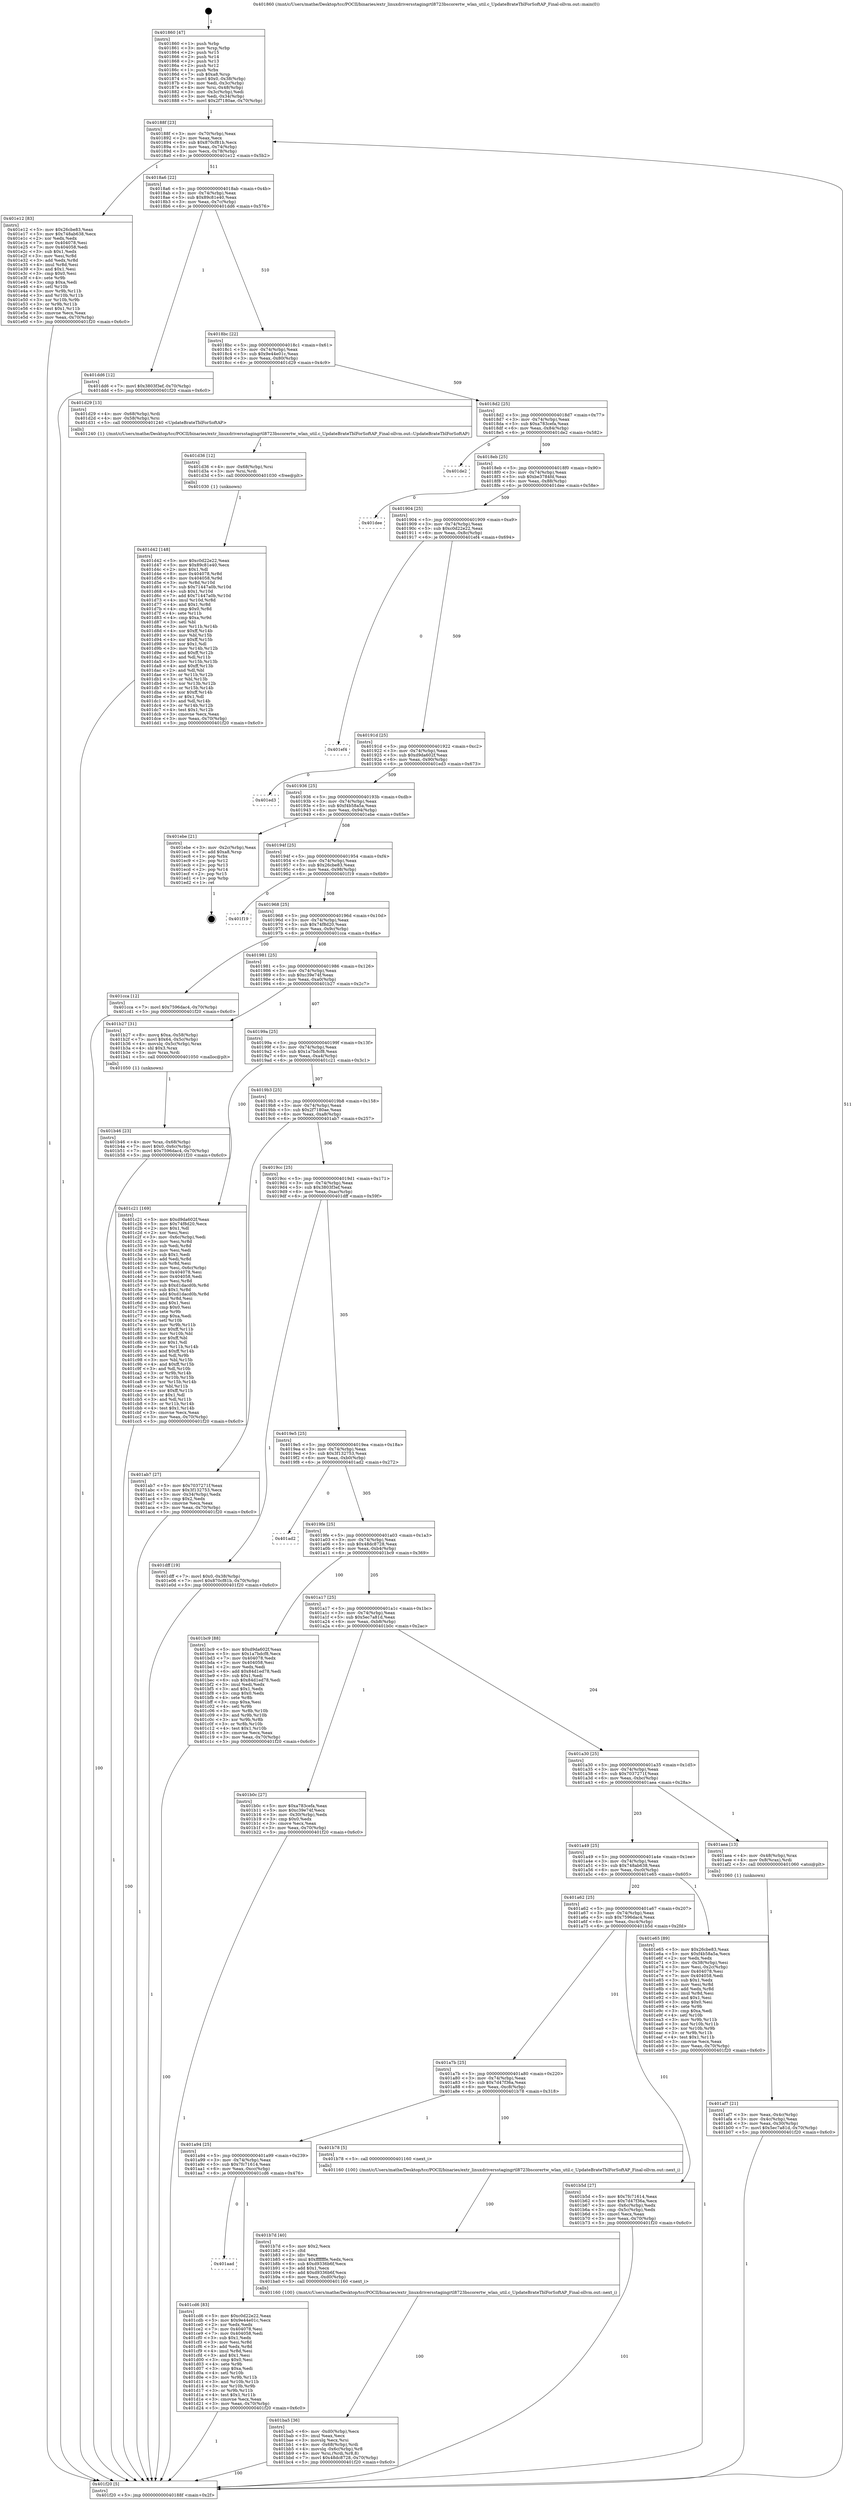 digraph "0x401860" {
  label = "0x401860 (/mnt/c/Users/mathe/Desktop/tcc/POCII/binaries/extr_linuxdriversstagingrtl8723bscorertw_wlan_util.c_UpdateBrateTblForSoftAP_Final-ollvm.out::main(0))"
  labelloc = "t"
  node[shape=record]

  Entry [label="",width=0.3,height=0.3,shape=circle,fillcolor=black,style=filled]
  "0x40188f" [label="{
     0x40188f [23]\l
     | [instrs]\l
     &nbsp;&nbsp;0x40188f \<+3\>: mov -0x70(%rbp),%eax\l
     &nbsp;&nbsp;0x401892 \<+2\>: mov %eax,%ecx\l
     &nbsp;&nbsp;0x401894 \<+6\>: sub $0x870cf81b,%ecx\l
     &nbsp;&nbsp;0x40189a \<+3\>: mov %eax,-0x74(%rbp)\l
     &nbsp;&nbsp;0x40189d \<+3\>: mov %ecx,-0x78(%rbp)\l
     &nbsp;&nbsp;0x4018a0 \<+6\>: je 0000000000401e12 \<main+0x5b2\>\l
  }"]
  "0x401e12" [label="{
     0x401e12 [83]\l
     | [instrs]\l
     &nbsp;&nbsp;0x401e12 \<+5\>: mov $0x26cbe83,%eax\l
     &nbsp;&nbsp;0x401e17 \<+5\>: mov $0x748ab638,%ecx\l
     &nbsp;&nbsp;0x401e1c \<+2\>: xor %edx,%edx\l
     &nbsp;&nbsp;0x401e1e \<+7\>: mov 0x404078,%esi\l
     &nbsp;&nbsp;0x401e25 \<+7\>: mov 0x404058,%edi\l
     &nbsp;&nbsp;0x401e2c \<+3\>: sub $0x1,%edx\l
     &nbsp;&nbsp;0x401e2f \<+3\>: mov %esi,%r8d\l
     &nbsp;&nbsp;0x401e32 \<+3\>: add %edx,%r8d\l
     &nbsp;&nbsp;0x401e35 \<+4\>: imul %r8d,%esi\l
     &nbsp;&nbsp;0x401e39 \<+3\>: and $0x1,%esi\l
     &nbsp;&nbsp;0x401e3c \<+3\>: cmp $0x0,%esi\l
     &nbsp;&nbsp;0x401e3f \<+4\>: sete %r9b\l
     &nbsp;&nbsp;0x401e43 \<+3\>: cmp $0xa,%edi\l
     &nbsp;&nbsp;0x401e46 \<+4\>: setl %r10b\l
     &nbsp;&nbsp;0x401e4a \<+3\>: mov %r9b,%r11b\l
     &nbsp;&nbsp;0x401e4d \<+3\>: and %r10b,%r11b\l
     &nbsp;&nbsp;0x401e50 \<+3\>: xor %r10b,%r9b\l
     &nbsp;&nbsp;0x401e53 \<+3\>: or %r9b,%r11b\l
     &nbsp;&nbsp;0x401e56 \<+4\>: test $0x1,%r11b\l
     &nbsp;&nbsp;0x401e5a \<+3\>: cmovne %ecx,%eax\l
     &nbsp;&nbsp;0x401e5d \<+3\>: mov %eax,-0x70(%rbp)\l
     &nbsp;&nbsp;0x401e60 \<+5\>: jmp 0000000000401f20 \<main+0x6c0\>\l
  }"]
  "0x4018a6" [label="{
     0x4018a6 [22]\l
     | [instrs]\l
     &nbsp;&nbsp;0x4018a6 \<+5\>: jmp 00000000004018ab \<main+0x4b\>\l
     &nbsp;&nbsp;0x4018ab \<+3\>: mov -0x74(%rbp),%eax\l
     &nbsp;&nbsp;0x4018ae \<+5\>: sub $0x89c81e40,%eax\l
     &nbsp;&nbsp;0x4018b3 \<+3\>: mov %eax,-0x7c(%rbp)\l
     &nbsp;&nbsp;0x4018b6 \<+6\>: je 0000000000401dd6 \<main+0x576\>\l
  }"]
  Exit [label="",width=0.3,height=0.3,shape=circle,fillcolor=black,style=filled,peripheries=2]
  "0x401dd6" [label="{
     0x401dd6 [12]\l
     | [instrs]\l
     &nbsp;&nbsp;0x401dd6 \<+7\>: movl $0x3803f3ef,-0x70(%rbp)\l
     &nbsp;&nbsp;0x401ddd \<+5\>: jmp 0000000000401f20 \<main+0x6c0\>\l
  }"]
  "0x4018bc" [label="{
     0x4018bc [22]\l
     | [instrs]\l
     &nbsp;&nbsp;0x4018bc \<+5\>: jmp 00000000004018c1 \<main+0x61\>\l
     &nbsp;&nbsp;0x4018c1 \<+3\>: mov -0x74(%rbp),%eax\l
     &nbsp;&nbsp;0x4018c4 \<+5\>: sub $0x9e44e01c,%eax\l
     &nbsp;&nbsp;0x4018c9 \<+3\>: mov %eax,-0x80(%rbp)\l
     &nbsp;&nbsp;0x4018cc \<+6\>: je 0000000000401d29 \<main+0x4c9\>\l
  }"]
  "0x401d42" [label="{
     0x401d42 [148]\l
     | [instrs]\l
     &nbsp;&nbsp;0x401d42 \<+5\>: mov $0xc0d22e22,%eax\l
     &nbsp;&nbsp;0x401d47 \<+5\>: mov $0x89c81e40,%ecx\l
     &nbsp;&nbsp;0x401d4c \<+2\>: mov $0x1,%dl\l
     &nbsp;&nbsp;0x401d4e \<+8\>: mov 0x404078,%r8d\l
     &nbsp;&nbsp;0x401d56 \<+8\>: mov 0x404058,%r9d\l
     &nbsp;&nbsp;0x401d5e \<+3\>: mov %r8d,%r10d\l
     &nbsp;&nbsp;0x401d61 \<+7\>: sub $0x71447a0b,%r10d\l
     &nbsp;&nbsp;0x401d68 \<+4\>: sub $0x1,%r10d\l
     &nbsp;&nbsp;0x401d6c \<+7\>: add $0x71447a0b,%r10d\l
     &nbsp;&nbsp;0x401d73 \<+4\>: imul %r10d,%r8d\l
     &nbsp;&nbsp;0x401d77 \<+4\>: and $0x1,%r8d\l
     &nbsp;&nbsp;0x401d7b \<+4\>: cmp $0x0,%r8d\l
     &nbsp;&nbsp;0x401d7f \<+4\>: sete %r11b\l
     &nbsp;&nbsp;0x401d83 \<+4\>: cmp $0xa,%r9d\l
     &nbsp;&nbsp;0x401d87 \<+3\>: setl %bl\l
     &nbsp;&nbsp;0x401d8a \<+3\>: mov %r11b,%r14b\l
     &nbsp;&nbsp;0x401d8d \<+4\>: xor $0xff,%r14b\l
     &nbsp;&nbsp;0x401d91 \<+3\>: mov %bl,%r15b\l
     &nbsp;&nbsp;0x401d94 \<+4\>: xor $0xff,%r15b\l
     &nbsp;&nbsp;0x401d98 \<+3\>: xor $0x1,%dl\l
     &nbsp;&nbsp;0x401d9b \<+3\>: mov %r14b,%r12b\l
     &nbsp;&nbsp;0x401d9e \<+4\>: and $0xff,%r12b\l
     &nbsp;&nbsp;0x401da2 \<+3\>: and %dl,%r11b\l
     &nbsp;&nbsp;0x401da5 \<+3\>: mov %r15b,%r13b\l
     &nbsp;&nbsp;0x401da8 \<+4\>: and $0xff,%r13b\l
     &nbsp;&nbsp;0x401dac \<+2\>: and %dl,%bl\l
     &nbsp;&nbsp;0x401dae \<+3\>: or %r11b,%r12b\l
     &nbsp;&nbsp;0x401db1 \<+3\>: or %bl,%r13b\l
     &nbsp;&nbsp;0x401db4 \<+3\>: xor %r13b,%r12b\l
     &nbsp;&nbsp;0x401db7 \<+3\>: or %r15b,%r14b\l
     &nbsp;&nbsp;0x401dba \<+4\>: xor $0xff,%r14b\l
     &nbsp;&nbsp;0x401dbe \<+3\>: or $0x1,%dl\l
     &nbsp;&nbsp;0x401dc1 \<+3\>: and %dl,%r14b\l
     &nbsp;&nbsp;0x401dc4 \<+3\>: or %r14b,%r12b\l
     &nbsp;&nbsp;0x401dc7 \<+4\>: test $0x1,%r12b\l
     &nbsp;&nbsp;0x401dcb \<+3\>: cmovne %ecx,%eax\l
     &nbsp;&nbsp;0x401dce \<+3\>: mov %eax,-0x70(%rbp)\l
     &nbsp;&nbsp;0x401dd1 \<+5\>: jmp 0000000000401f20 \<main+0x6c0\>\l
  }"]
  "0x401d29" [label="{
     0x401d29 [13]\l
     | [instrs]\l
     &nbsp;&nbsp;0x401d29 \<+4\>: mov -0x68(%rbp),%rdi\l
     &nbsp;&nbsp;0x401d2d \<+4\>: mov -0x58(%rbp),%rsi\l
     &nbsp;&nbsp;0x401d31 \<+5\>: call 0000000000401240 \<UpdateBrateTblForSoftAP\>\l
     | [calls]\l
     &nbsp;&nbsp;0x401240 \{1\} (/mnt/c/Users/mathe/Desktop/tcc/POCII/binaries/extr_linuxdriversstagingrtl8723bscorertw_wlan_util.c_UpdateBrateTblForSoftAP_Final-ollvm.out::UpdateBrateTblForSoftAP)\l
  }"]
  "0x4018d2" [label="{
     0x4018d2 [25]\l
     | [instrs]\l
     &nbsp;&nbsp;0x4018d2 \<+5\>: jmp 00000000004018d7 \<main+0x77\>\l
     &nbsp;&nbsp;0x4018d7 \<+3\>: mov -0x74(%rbp),%eax\l
     &nbsp;&nbsp;0x4018da \<+5\>: sub $0xa783cefa,%eax\l
     &nbsp;&nbsp;0x4018df \<+6\>: mov %eax,-0x84(%rbp)\l
     &nbsp;&nbsp;0x4018e5 \<+6\>: je 0000000000401de2 \<main+0x582\>\l
  }"]
  "0x401d36" [label="{
     0x401d36 [12]\l
     | [instrs]\l
     &nbsp;&nbsp;0x401d36 \<+4\>: mov -0x68(%rbp),%rsi\l
     &nbsp;&nbsp;0x401d3a \<+3\>: mov %rsi,%rdi\l
     &nbsp;&nbsp;0x401d3d \<+5\>: call 0000000000401030 \<free@plt\>\l
     | [calls]\l
     &nbsp;&nbsp;0x401030 \{1\} (unknown)\l
  }"]
  "0x401de2" [label="{
     0x401de2\l
  }", style=dashed]
  "0x4018eb" [label="{
     0x4018eb [25]\l
     | [instrs]\l
     &nbsp;&nbsp;0x4018eb \<+5\>: jmp 00000000004018f0 \<main+0x90\>\l
     &nbsp;&nbsp;0x4018f0 \<+3\>: mov -0x74(%rbp),%eax\l
     &nbsp;&nbsp;0x4018f3 \<+5\>: sub $0xbe3784fd,%eax\l
     &nbsp;&nbsp;0x4018f8 \<+6\>: mov %eax,-0x88(%rbp)\l
     &nbsp;&nbsp;0x4018fe \<+6\>: je 0000000000401dee \<main+0x58e\>\l
  }"]
  "0x401aad" [label="{
     0x401aad\l
  }", style=dashed]
  "0x401dee" [label="{
     0x401dee\l
  }", style=dashed]
  "0x401904" [label="{
     0x401904 [25]\l
     | [instrs]\l
     &nbsp;&nbsp;0x401904 \<+5\>: jmp 0000000000401909 \<main+0xa9\>\l
     &nbsp;&nbsp;0x401909 \<+3\>: mov -0x74(%rbp),%eax\l
     &nbsp;&nbsp;0x40190c \<+5\>: sub $0xc0d22e22,%eax\l
     &nbsp;&nbsp;0x401911 \<+6\>: mov %eax,-0x8c(%rbp)\l
     &nbsp;&nbsp;0x401917 \<+6\>: je 0000000000401ef4 \<main+0x694\>\l
  }"]
  "0x401cd6" [label="{
     0x401cd6 [83]\l
     | [instrs]\l
     &nbsp;&nbsp;0x401cd6 \<+5\>: mov $0xc0d22e22,%eax\l
     &nbsp;&nbsp;0x401cdb \<+5\>: mov $0x9e44e01c,%ecx\l
     &nbsp;&nbsp;0x401ce0 \<+2\>: xor %edx,%edx\l
     &nbsp;&nbsp;0x401ce2 \<+7\>: mov 0x404078,%esi\l
     &nbsp;&nbsp;0x401ce9 \<+7\>: mov 0x404058,%edi\l
     &nbsp;&nbsp;0x401cf0 \<+3\>: sub $0x1,%edx\l
     &nbsp;&nbsp;0x401cf3 \<+3\>: mov %esi,%r8d\l
     &nbsp;&nbsp;0x401cf6 \<+3\>: add %edx,%r8d\l
     &nbsp;&nbsp;0x401cf9 \<+4\>: imul %r8d,%esi\l
     &nbsp;&nbsp;0x401cfd \<+3\>: and $0x1,%esi\l
     &nbsp;&nbsp;0x401d00 \<+3\>: cmp $0x0,%esi\l
     &nbsp;&nbsp;0x401d03 \<+4\>: sete %r9b\l
     &nbsp;&nbsp;0x401d07 \<+3\>: cmp $0xa,%edi\l
     &nbsp;&nbsp;0x401d0a \<+4\>: setl %r10b\l
     &nbsp;&nbsp;0x401d0e \<+3\>: mov %r9b,%r11b\l
     &nbsp;&nbsp;0x401d11 \<+3\>: and %r10b,%r11b\l
     &nbsp;&nbsp;0x401d14 \<+3\>: xor %r10b,%r9b\l
     &nbsp;&nbsp;0x401d17 \<+3\>: or %r9b,%r11b\l
     &nbsp;&nbsp;0x401d1a \<+4\>: test $0x1,%r11b\l
     &nbsp;&nbsp;0x401d1e \<+3\>: cmovne %ecx,%eax\l
     &nbsp;&nbsp;0x401d21 \<+3\>: mov %eax,-0x70(%rbp)\l
     &nbsp;&nbsp;0x401d24 \<+5\>: jmp 0000000000401f20 \<main+0x6c0\>\l
  }"]
  "0x401ef4" [label="{
     0x401ef4\l
  }", style=dashed]
  "0x40191d" [label="{
     0x40191d [25]\l
     | [instrs]\l
     &nbsp;&nbsp;0x40191d \<+5\>: jmp 0000000000401922 \<main+0xc2\>\l
     &nbsp;&nbsp;0x401922 \<+3\>: mov -0x74(%rbp),%eax\l
     &nbsp;&nbsp;0x401925 \<+5\>: sub $0xd9da602f,%eax\l
     &nbsp;&nbsp;0x40192a \<+6\>: mov %eax,-0x90(%rbp)\l
     &nbsp;&nbsp;0x401930 \<+6\>: je 0000000000401ed3 \<main+0x673\>\l
  }"]
  "0x401ba5" [label="{
     0x401ba5 [36]\l
     | [instrs]\l
     &nbsp;&nbsp;0x401ba5 \<+6\>: mov -0xd0(%rbp),%ecx\l
     &nbsp;&nbsp;0x401bab \<+3\>: imul %eax,%ecx\l
     &nbsp;&nbsp;0x401bae \<+3\>: movslq %ecx,%rsi\l
     &nbsp;&nbsp;0x401bb1 \<+4\>: mov -0x68(%rbp),%rdi\l
     &nbsp;&nbsp;0x401bb5 \<+4\>: movslq -0x6c(%rbp),%r8\l
     &nbsp;&nbsp;0x401bb9 \<+4\>: mov %rsi,(%rdi,%r8,8)\l
     &nbsp;&nbsp;0x401bbd \<+7\>: movl $0x48dc8728,-0x70(%rbp)\l
     &nbsp;&nbsp;0x401bc4 \<+5\>: jmp 0000000000401f20 \<main+0x6c0\>\l
  }"]
  "0x401ed3" [label="{
     0x401ed3\l
  }", style=dashed]
  "0x401936" [label="{
     0x401936 [25]\l
     | [instrs]\l
     &nbsp;&nbsp;0x401936 \<+5\>: jmp 000000000040193b \<main+0xdb\>\l
     &nbsp;&nbsp;0x40193b \<+3\>: mov -0x74(%rbp),%eax\l
     &nbsp;&nbsp;0x40193e \<+5\>: sub $0xf4b58a5a,%eax\l
     &nbsp;&nbsp;0x401943 \<+6\>: mov %eax,-0x94(%rbp)\l
     &nbsp;&nbsp;0x401949 \<+6\>: je 0000000000401ebe \<main+0x65e\>\l
  }"]
  "0x401b7d" [label="{
     0x401b7d [40]\l
     | [instrs]\l
     &nbsp;&nbsp;0x401b7d \<+5\>: mov $0x2,%ecx\l
     &nbsp;&nbsp;0x401b82 \<+1\>: cltd\l
     &nbsp;&nbsp;0x401b83 \<+2\>: idiv %ecx\l
     &nbsp;&nbsp;0x401b85 \<+6\>: imul $0xfffffffe,%edx,%ecx\l
     &nbsp;&nbsp;0x401b8b \<+6\>: sub $0xd9336b6f,%ecx\l
     &nbsp;&nbsp;0x401b91 \<+3\>: add $0x1,%ecx\l
     &nbsp;&nbsp;0x401b94 \<+6\>: add $0xd9336b6f,%ecx\l
     &nbsp;&nbsp;0x401b9a \<+6\>: mov %ecx,-0xd0(%rbp)\l
     &nbsp;&nbsp;0x401ba0 \<+5\>: call 0000000000401160 \<next_i\>\l
     | [calls]\l
     &nbsp;&nbsp;0x401160 \{100\} (/mnt/c/Users/mathe/Desktop/tcc/POCII/binaries/extr_linuxdriversstagingrtl8723bscorertw_wlan_util.c_UpdateBrateTblForSoftAP_Final-ollvm.out::next_i)\l
  }"]
  "0x401ebe" [label="{
     0x401ebe [21]\l
     | [instrs]\l
     &nbsp;&nbsp;0x401ebe \<+3\>: mov -0x2c(%rbp),%eax\l
     &nbsp;&nbsp;0x401ec1 \<+7\>: add $0xa8,%rsp\l
     &nbsp;&nbsp;0x401ec8 \<+1\>: pop %rbx\l
     &nbsp;&nbsp;0x401ec9 \<+2\>: pop %r12\l
     &nbsp;&nbsp;0x401ecb \<+2\>: pop %r13\l
     &nbsp;&nbsp;0x401ecd \<+2\>: pop %r14\l
     &nbsp;&nbsp;0x401ecf \<+2\>: pop %r15\l
     &nbsp;&nbsp;0x401ed1 \<+1\>: pop %rbp\l
     &nbsp;&nbsp;0x401ed2 \<+1\>: ret\l
  }"]
  "0x40194f" [label="{
     0x40194f [25]\l
     | [instrs]\l
     &nbsp;&nbsp;0x40194f \<+5\>: jmp 0000000000401954 \<main+0xf4\>\l
     &nbsp;&nbsp;0x401954 \<+3\>: mov -0x74(%rbp),%eax\l
     &nbsp;&nbsp;0x401957 \<+5\>: sub $0x26cbe83,%eax\l
     &nbsp;&nbsp;0x40195c \<+6\>: mov %eax,-0x98(%rbp)\l
     &nbsp;&nbsp;0x401962 \<+6\>: je 0000000000401f19 \<main+0x6b9\>\l
  }"]
  "0x401a94" [label="{
     0x401a94 [25]\l
     | [instrs]\l
     &nbsp;&nbsp;0x401a94 \<+5\>: jmp 0000000000401a99 \<main+0x239\>\l
     &nbsp;&nbsp;0x401a99 \<+3\>: mov -0x74(%rbp),%eax\l
     &nbsp;&nbsp;0x401a9c \<+5\>: sub $0x7fc71614,%eax\l
     &nbsp;&nbsp;0x401aa1 \<+6\>: mov %eax,-0xcc(%rbp)\l
     &nbsp;&nbsp;0x401aa7 \<+6\>: je 0000000000401cd6 \<main+0x476\>\l
  }"]
  "0x401f19" [label="{
     0x401f19\l
  }", style=dashed]
  "0x401968" [label="{
     0x401968 [25]\l
     | [instrs]\l
     &nbsp;&nbsp;0x401968 \<+5\>: jmp 000000000040196d \<main+0x10d\>\l
     &nbsp;&nbsp;0x40196d \<+3\>: mov -0x74(%rbp),%eax\l
     &nbsp;&nbsp;0x401970 \<+5\>: sub $0x74f8d20,%eax\l
     &nbsp;&nbsp;0x401975 \<+6\>: mov %eax,-0x9c(%rbp)\l
     &nbsp;&nbsp;0x40197b \<+6\>: je 0000000000401cca \<main+0x46a\>\l
  }"]
  "0x401b78" [label="{
     0x401b78 [5]\l
     | [instrs]\l
     &nbsp;&nbsp;0x401b78 \<+5\>: call 0000000000401160 \<next_i\>\l
     | [calls]\l
     &nbsp;&nbsp;0x401160 \{100\} (/mnt/c/Users/mathe/Desktop/tcc/POCII/binaries/extr_linuxdriversstagingrtl8723bscorertw_wlan_util.c_UpdateBrateTblForSoftAP_Final-ollvm.out::next_i)\l
  }"]
  "0x401cca" [label="{
     0x401cca [12]\l
     | [instrs]\l
     &nbsp;&nbsp;0x401cca \<+7\>: movl $0x7596dac4,-0x70(%rbp)\l
     &nbsp;&nbsp;0x401cd1 \<+5\>: jmp 0000000000401f20 \<main+0x6c0\>\l
  }"]
  "0x401981" [label="{
     0x401981 [25]\l
     | [instrs]\l
     &nbsp;&nbsp;0x401981 \<+5\>: jmp 0000000000401986 \<main+0x126\>\l
     &nbsp;&nbsp;0x401986 \<+3\>: mov -0x74(%rbp),%eax\l
     &nbsp;&nbsp;0x401989 \<+5\>: sub $0xc39e74f,%eax\l
     &nbsp;&nbsp;0x40198e \<+6\>: mov %eax,-0xa0(%rbp)\l
     &nbsp;&nbsp;0x401994 \<+6\>: je 0000000000401b27 \<main+0x2c7\>\l
  }"]
  "0x401a7b" [label="{
     0x401a7b [25]\l
     | [instrs]\l
     &nbsp;&nbsp;0x401a7b \<+5\>: jmp 0000000000401a80 \<main+0x220\>\l
     &nbsp;&nbsp;0x401a80 \<+3\>: mov -0x74(%rbp),%eax\l
     &nbsp;&nbsp;0x401a83 \<+5\>: sub $0x7d47f36a,%eax\l
     &nbsp;&nbsp;0x401a88 \<+6\>: mov %eax,-0xc8(%rbp)\l
     &nbsp;&nbsp;0x401a8e \<+6\>: je 0000000000401b78 \<main+0x318\>\l
  }"]
  "0x401b27" [label="{
     0x401b27 [31]\l
     | [instrs]\l
     &nbsp;&nbsp;0x401b27 \<+8\>: movq $0xa,-0x58(%rbp)\l
     &nbsp;&nbsp;0x401b2f \<+7\>: movl $0x64,-0x5c(%rbp)\l
     &nbsp;&nbsp;0x401b36 \<+4\>: movslq -0x5c(%rbp),%rax\l
     &nbsp;&nbsp;0x401b3a \<+4\>: shl $0x3,%rax\l
     &nbsp;&nbsp;0x401b3e \<+3\>: mov %rax,%rdi\l
     &nbsp;&nbsp;0x401b41 \<+5\>: call 0000000000401050 \<malloc@plt\>\l
     | [calls]\l
     &nbsp;&nbsp;0x401050 \{1\} (unknown)\l
  }"]
  "0x40199a" [label="{
     0x40199a [25]\l
     | [instrs]\l
     &nbsp;&nbsp;0x40199a \<+5\>: jmp 000000000040199f \<main+0x13f\>\l
     &nbsp;&nbsp;0x40199f \<+3\>: mov -0x74(%rbp),%eax\l
     &nbsp;&nbsp;0x4019a2 \<+5\>: sub $0x1a7bdcf8,%eax\l
     &nbsp;&nbsp;0x4019a7 \<+6\>: mov %eax,-0xa4(%rbp)\l
     &nbsp;&nbsp;0x4019ad \<+6\>: je 0000000000401c21 \<main+0x3c1\>\l
  }"]
  "0x401b5d" [label="{
     0x401b5d [27]\l
     | [instrs]\l
     &nbsp;&nbsp;0x401b5d \<+5\>: mov $0x7fc71614,%eax\l
     &nbsp;&nbsp;0x401b62 \<+5\>: mov $0x7d47f36a,%ecx\l
     &nbsp;&nbsp;0x401b67 \<+3\>: mov -0x6c(%rbp),%edx\l
     &nbsp;&nbsp;0x401b6a \<+3\>: cmp -0x5c(%rbp),%edx\l
     &nbsp;&nbsp;0x401b6d \<+3\>: cmovl %ecx,%eax\l
     &nbsp;&nbsp;0x401b70 \<+3\>: mov %eax,-0x70(%rbp)\l
     &nbsp;&nbsp;0x401b73 \<+5\>: jmp 0000000000401f20 \<main+0x6c0\>\l
  }"]
  "0x401c21" [label="{
     0x401c21 [169]\l
     | [instrs]\l
     &nbsp;&nbsp;0x401c21 \<+5\>: mov $0xd9da602f,%eax\l
     &nbsp;&nbsp;0x401c26 \<+5\>: mov $0x74f8d20,%ecx\l
     &nbsp;&nbsp;0x401c2b \<+2\>: mov $0x1,%dl\l
     &nbsp;&nbsp;0x401c2d \<+2\>: xor %esi,%esi\l
     &nbsp;&nbsp;0x401c2f \<+3\>: mov -0x6c(%rbp),%edi\l
     &nbsp;&nbsp;0x401c32 \<+3\>: mov %esi,%r8d\l
     &nbsp;&nbsp;0x401c35 \<+3\>: sub %edi,%r8d\l
     &nbsp;&nbsp;0x401c38 \<+2\>: mov %esi,%edi\l
     &nbsp;&nbsp;0x401c3a \<+3\>: sub $0x1,%edi\l
     &nbsp;&nbsp;0x401c3d \<+3\>: add %edi,%r8d\l
     &nbsp;&nbsp;0x401c40 \<+3\>: sub %r8d,%esi\l
     &nbsp;&nbsp;0x401c43 \<+3\>: mov %esi,-0x6c(%rbp)\l
     &nbsp;&nbsp;0x401c46 \<+7\>: mov 0x404078,%esi\l
     &nbsp;&nbsp;0x401c4d \<+7\>: mov 0x404058,%edi\l
     &nbsp;&nbsp;0x401c54 \<+3\>: mov %esi,%r8d\l
     &nbsp;&nbsp;0x401c57 \<+7\>: sub $0xd1dacd0b,%r8d\l
     &nbsp;&nbsp;0x401c5e \<+4\>: sub $0x1,%r8d\l
     &nbsp;&nbsp;0x401c62 \<+7\>: add $0xd1dacd0b,%r8d\l
     &nbsp;&nbsp;0x401c69 \<+4\>: imul %r8d,%esi\l
     &nbsp;&nbsp;0x401c6d \<+3\>: and $0x1,%esi\l
     &nbsp;&nbsp;0x401c70 \<+3\>: cmp $0x0,%esi\l
     &nbsp;&nbsp;0x401c73 \<+4\>: sete %r9b\l
     &nbsp;&nbsp;0x401c77 \<+3\>: cmp $0xa,%edi\l
     &nbsp;&nbsp;0x401c7a \<+4\>: setl %r10b\l
     &nbsp;&nbsp;0x401c7e \<+3\>: mov %r9b,%r11b\l
     &nbsp;&nbsp;0x401c81 \<+4\>: xor $0xff,%r11b\l
     &nbsp;&nbsp;0x401c85 \<+3\>: mov %r10b,%bl\l
     &nbsp;&nbsp;0x401c88 \<+3\>: xor $0xff,%bl\l
     &nbsp;&nbsp;0x401c8b \<+3\>: xor $0x1,%dl\l
     &nbsp;&nbsp;0x401c8e \<+3\>: mov %r11b,%r14b\l
     &nbsp;&nbsp;0x401c91 \<+4\>: and $0xff,%r14b\l
     &nbsp;&nbsp;0x401c95 \<+3\>: and %dl,%r9b\l
     &nbsp;&nbsp;0x401c98 \<+3\>: mov %bl,%r15b\l
     &nbsp;&nbsp;0x401c9b \<+4\>: and $0xff,%r15b\l
     &nbsp;&nbsp;0x401c9f \<+3\>: and %dl,%r10b\l
     &nbsp;&nbsp;0x401ca2 \<+3\>: or %r9b,%r14b\l
     &nbsp;&nbsp;0x401ca5 \<+3\>: or %r10b,%r15b\l
     &nbsp;&nbsp;0x401ca8 \<+3\>: xor %r15b,%r14b\l
     &nbsp;&nbsp;0x401cab \<+3\>: or %bl,%r11b\l
     &nbsp;&nbsp;0x401cae \<+4\>: xor $0xff,%r11b\l
     &nbsp;&nbsp;0x401cb2 \<+3\>: or $0x1,%dl\l
     &nbsp;&nbsp;0x401cb5 \<+3\>: and %dl,%r11b\l
     &nbsp;&nbsp;0x401cb8 \<+3\>: or %r11b,%r14b\l
     &nbsp;&nbsp;0x401cbb \<+4\>: test $0x1,%r14b\l
     &nbsp;&nbsp;0x401cbf \<+3\>: cmovne %ecx,%eax\l
     &nbsp;&nbsp;0x401cc2 \<+3\>: mov %eax,-0x70(%rbp)\l
     &nbsp;&nbsp;0x401cc5 \<+5\>: jmp 0000000000401f20 \<main+0x6c0\>\l
  }"]
  "0x4019b3" [label="{
     0x4019b3 [25]\l
     | [instrs]\l
     &nbsp;&nbsp;0x4019b3 \<+5\>: jmp 00000000004019b8 \<main+0x158\>\l
     &nbsp;&nbsp;0x4019b8 \<+3\>: mov -0x74(%rbp),%eax\l
     &nbsp;&nbsp;0x4019bb \<+5\>: sub $0x2f7180ae,%eax\l
     &nbsp;&nbsp;0x4019c0 \<+6\>: mov %eax,-0xa8(%rbp)\l
     &nbsp;&nbsp;0x4019c6 \<+6\>: je 0000000000401ab7 \<main+0x257\>\l
  }"]
  "0x401a62" [label="{
     0x401a62 [25]\l
     | [instrs]\l
     &nbsp;&nbsp;0x401a62 \<+5\>: jmp 0000000000401a67 \<main+0x207\>\l
     &nbsp;&nbsp;0x401a67 \<+3\>: mov -0x74(%rbp),%eax\l
     &nbsp;&nbsp;0x401a6a \<+5\>: sub $0x7596dac4,%eax\l
     &nbsp;&nbsp;0x401a6f \<+6\>: mov %eax,-0xc4(%rbp)\l
     &nbsp;&nbsp;0x401a75 \<+6\>: je 0000000000401b5d \<main+0x2fd\>\l
  }"]
  "0x401ab7" [label="{
     0x401ab7 [27]\l
     | [instrs]\l
     &nbsp;&nbsp;0x401ab7 \<+5\>: mov $0x7037271f,%eax\l
     &nbsp;&nbsp;0x401abc \<+5\>: mov $0x3f132753,%ecx\l
     &nbsp;&nbsp;0x401ac1 \<+3\>: mov -0x34(%rbp),%edx\l
     &nbsp;&nbsp;0x401ac4 \<+3\>: cmp $0x2,%edx\l
     &nbsp;&nbsp;0x401ac7 \<+3\>: cmovne %ecx,%eax\l
     &nbsp;&nbsp;0x401aca \<+3\>: mov %eax,-0x70(%rbp)\l
     &nbsp;&nbsp;0x401acd \<+5\>: jmp 0000000000401f20 \<main+0x6c0\>\l
  }"]
  "0x4019cc" [label="{
     0x4019cc [25]\l
     | [instrs]\l
     &nbsp;&nbsp;0x4019cc \<+5\>: jmp 00000000004019d1 \<main+0x171\>\l
     &nbsp;&nbsp;0x4019d1 \<+3\>: mov -0x74(%rbp),%eax\l
     &nbsp;&nbsp;0x4019d4 \<+5\>: sub $0x3803f3ef,%eax\l
     &nbsp;&nbsp;0x4019d9 \<+6\>: mov %eax,-0xac(%rbp)\l
     &nbsp;&nbsp;0x4019df \<+6\>: je 0000000000401dff \<main+0x59f\>\l
  }"]
  "0x401f20" [label="{
     0x401f20 [5]\l
     | [instrs]\l
     &nbsp;&nbsp;0x401f20 \<+5\>: jmp 000000000040188f \<main+0x2f\>\l
  }"]
  "0x401860" [label="{
     0x401860 [47]\l
     | [instrs]\l
     &nbsp;&nbsp;0x401860 \<+1\>: push %rbp\l
     &nbsp;&nbsp;0x401861 \<+3\>: mov %rsp,%rbp\l
     &nbsp;&nbsp;0x401864 \<+2\>: push %r15\l
     &nbsp;&nbsp;0x401866 \<+2\>: push %r14\l
     &nbsp;&nbsp;0x401868 \<+2\>: push %r13\l
     &nbsp;&nbsp;0x40186a \<+2\>: push %r12\l
     &nbsp;&nbsp;0x40186c \<+1\>: push %rbx\l
     &nbsp;&nbsp;0x40186d \<+7\>: sub $0xa8,%rsp\l
     &nbsp;&nbsp;0x401874 \<+7\>: movl $0x0,-0x38(%rbp)\l
     &nbsp;&nbsp;0x40187b \<+3\>: mov %edi,-0x3c(%rbp)\l
     &nbsp;&nbsp;0x40187e \<+4\>: mov %rsi,-0x48(%rbp)\l
     &nbsp;&nbsp;0x401882 \<+3\>: mov -0x3c(%rbp),%edi\l
     &nbsp;&nbsp;0x401885 \<+3\>: mov %edi,-0x34(%rbp)\l
     &nbsp;&nbsp;0x401888 \<+7\>: movl $0x2f7180ae,-0x70(%rbp)\l
  }"]
  "0x401e65" [label="{
     0x401e65 [89]\l
     | [instrs]\l
     &nbsp;&nbsp;0x401e65 \<+5\>: mov $0x26cbe83,%eax\l
     &nbsp;&nbsp;0x401e6a \<+5\>: mov $0xf4b58a5a,%ecx\l
     &nbsp;&nbsp;0x401e6f \<+2\>: xor %edx,%edx\l
     &nbsp;&nbsp;0x401e71 \<+3\>: mov -0x38(%rbp),%esi\l
     &nbsp;&nbsp;0x401e74 \<+3\>: mov %esi,-0x2c(%rbp)\l
     &nbsp;&nbsp;0x401e77 \<+7\>: mov 0x404078,%esi\l
     &nbsp;&nbsp;0x401e7e \<+7\>: mov 0x404058,%edi\l
     &nbsp;&nbsp;0x401e85 \<+3\>: sub $0x1,%edx\l
     &nbsp;&nbsp;0x401e88 \<+3\>: mov %esi,%r8d\l
     &nbsp;&nbsp;0x401e8b \<+3\>: add %edx,%r8d\l
     &nbsp;&nbsp;0x401e8e \<+4\>: imul %r8d,%esi\l
     &nbsp;&nbsp;0x401e92 \<+3\>: and $0x1,%esi\l
     &nbsp;&nbsp;0x401e95 \<+3\>: cmp $0x0,%esi\l
     &nbsp;&nbsp;0x401e98 \<+4\>: sete %r9b\l
     &nbsp;&nbsp;0x401e9c \<+3\>: cmp $0xa,%edi\l
     &nbsp;&nbsp;0x401e9f \<+4\>: setl %r10b\l
     &nbsp;&nbsp;0x401ea3 \<+3\>: mov %r9b,%r11b\l
     &nbsp;&nbsp;0x401ea6 \<+3\>: and %r10b,%r11b\l
     &nbsp;&nbsp;0x401ea9 \<+3\>: xor %r10b,%r9b\l
     &nbsp;&nbsp;0x401eac \<+3\>: or %r9b,%r11b\l
     &nbsp;&nbsp;0x401eaf \<+4\>: test $0x1,%r11b\l
     &nbsp;&nbsp;0x401eb3 \<+3\>: cmovne %ecx,%eax\l
     &nbsp;&nbsp;0x401eb6 \<+3\>: mov %eax,-0x70(%rbp)\l
     &nbsp;&nbsp;0x401eb9 \<+5\>: jmp 0000000000401f20 \<main+0x6c0\>\l
  }"]
  "0x401dff" [label="{
     0x401dff [19]\l
     | [instrs]\l
     &nbsp;&nbsp;0x401dff \<+7\>: movl $0x0,-0x38(%rbp)\l
     &nbsp;&nbsp;0x401e06 \<+7\>: movl $0x870cf81b,-0x70(%rbp)\l
     &nbsp;&nbsp;0x401e0d \<+5\>: jmp 0000000000401f20 \<main+0x6c0\>\l
  }"]
  "0x4019e5" [label="{
     0x4019e5 [25]\l
     | [instrs]\l
     &nbsp;&nbsp;0x4019e5 \<+5\>: jmp 00000000004019ea \<main+0x18a\>\l
     &nbsp;&nbsp;0x4019ea \<+3\>: mov -0x74(%rbp),%eax\l
     &nbsp;&nbsp;0x4019ed \<+5\>: sub $0x3f132753,%eax\l
     &nbsp;&nbsp;0x4019f2 \<+6\>: mov %eax,-0xb0(%rbp)\l
     &nbsp;&nbsp;0x4019f8 \<+6\>: je 0000000000401ad2 \<main+0x272\>\l
  }"]
  "0x401b46" [label="{
     0x401b46 [23]\l
     | [instrs]\l
     &nbsp;&nbsp;0x401b46 \<+4\>: mov %rax,-0x68(%rbp)\l
     &nbsp;&nbsp;0x401b4a \<+7\>: movl $0x0,-0x6c(%rbp)\l
     &nbsp;&nbsp;0x401b51 \<+7\>: movl $0x7596dac4,-0x70(%rbp)\l
     &nbsp;&nbsp;0x401b58 \<+5\>: jmp 0000000000401f20 \<main+0x6c0\>\l
  }"]
  "0x401ad2" [label="{
     0x401ad2\l
  }", style=dashed]
  "0x4019fe" [label="{
     0x4019fe [25]\l
     | [instrs]\l
     &nbsp;&nbsp;0x4019fe \<+5\>: jmp 0000000000401a03 \<main+0x1a3\>\l
     &nbsp;&nbsp;0x401a03 \<+3\>: mov -0x74(%rbp),%eax\l
     &nbsp;&nbsp;0x401a06 \<+5\>: sub $0x48dc8728,%eax\l
     &nbsp;&nbsp;0x401a0b \<+6\>: mov %eax,-0xb4(%rbp)\l
     &nbsp;&nbsp;0x401a11 \<+6\>: je 0000000000401bc9 \<main+0x369\>\l
  }"]
  "0x401af7" [label="{
     0x401af7 [21]\l
     | [instrs]\l
     &nbsp;&nbsp;0x401af7 \<+3\>: mov %eax,-0x4c(%rbp)\l
     &nbsp;&nbsp;0x401afa \<+3\>: mov -0x4c(%rbp),%eax\l
     &nbsp;&nbsp;0x401afd \<+3\>: mov %eax,-0x30(%rbp)\l
     &nbsp;&nbsp;0x401b00 \<+7\>: movl $0x5ec7a81d,-0x70(%rbp)\l
     &nbsp;&nbsp;0x401b07 \<+5\>: jmp 0000000000401f20 \<main+0x6c0\>\l
  }"]
  "0x401bc9" [label="{
     0x401bc9 [88]\l
     | [instrs]\l
     &nbsp;&nbsp;0x401bc9 \<+5\>: mov $0xd9da602f,%eax\l
     &nbsp;&nbsp;0x401bce \<+5\>: mov $0x1a7bdcf8,%ecx\l
     &nbsp;&nbsp;0x401bd3 \<+7\>: mov 0x404078,%edx\l
     &nbsp;&nbsp;0x401bda \<+7\>: mov 0x404058,%esi\l
     &nbsp;&nbsp;0x401be1 \<+2\>: mov %edx,%edi\l
     &nbsp;&nbsp;0x401be3 \<+6\>: add $0x84d1ed78,%edi\l
     &nbsp;&nbsp;0x401be9 \<+3\>: sub $0x1,%edi\l
     &nbsp;&nbsp;0x401bec \<+6\>: sub $0x84d1ed78,%edi\l
     &nbsp;&nbsp;0x401bf2 \<+3\>: imul %edi,%edx\l
     &nbsp;&nbsp;0x401bf5 \<+3\>: and $0x1,%edx\l
     &nbsp;&nbsp;0x401bf8 \<+3\>: cmp $0x0,%edx\l
     &nbsp;&nbsp;0x401bfb \<+4\>: sete %r8b\l
     &nbsp;&nbsp;0x401bff \<+3\>: cmp $0xa,%esi\l
     &nbsp;&nbsp;0x401c02 \<+4\>: setl %r9b\l
     &nbsp;&nbsp;0x401c06 \<+3\>: mov %r8b,%r10b\l
     &nbsp;&nbsp;0x401c09 \<+3\>: and %r9b,%r10b\l
     &nbsp;&nbsp;0x401c0c \<+3\>: xor %r9b,%r8b\l
     &nbsp;&nbsp;0x401c0f \<+3\>: or %r8b,%r10b\l
     &nbsp;&nbsp;0x401c12 \<+4\>: test $0x1,%r10b\l
     &nbsp;&nbsp;0x401c16 \<+3\>: cmovne %ecx,%eax\l
     &nbsp;&nbsp;0x401c19 \<+3\>: mov %eax,-0x70(%rbp)\l
     &nbsp;&nbsp;0x401c1c \<+5\>: jmp 0000000000401f20 \<main+0x6c0\>\l
  }"]
  "0x401a17" [label="{
     0x401a17 [25]\l
     | [instrs]\l
     &nbsp;&nbsp;0x401a17 \<+5\>: jmp 0000000000401a1c \<main+0x1bc\>\l
     &nbsp;&nbsp;0x401a1c \<+3\>: mov -0x74(%rbp),%eax\l
     &nbsp;&nbsp;0x401a1f \<+5\>: sub $0x5ec7a81d,%eax\l
     &nbsp;&nbsp;0x401a24 \<+6\>: mov %eax,-0xb8(%rbp)\l
     &nbsp;&nbsp;0x401a2a \<+6\>: je 0000000000401b0c \<main+0x2ac\>\l
  }"]
  "0x401a49" [label="{
     0x401a49 [25]\l
     | [instrs]\l
     &nbsp;&nbsp;0x401a49 \<+5\>: jmp 0000000000401a4e \<main+0x1ee\>\l
     &nbsp;&nbsp;0x401a4e \<+3\>: mov -0x74(%rbp),%eax\l
     &nbsp;&nbsp;0x401a51 \<+5\>: sub $0x748ab638,%eax\l
     &nbsp;&nbsp;0x401a56 \<+6\>: mov %eax,-0xc0(%rbp)\l
     &nbsp;&nbsp;0x401a5c \<+6\>: je 0000000000401e65 \<main+0x605\>\l
  }"]
  "0x401b0c" [label="{
     0x401b0c [27]\l
     | [instrs]\l
     &nbsp;&nbsp;0x401b0c \<+5\>: mov $0xa783cefa,%eax\l
     &nbsp;&nbsp;0x401b11 \<+5\>: mov $0xc39e74f,%ecx\l
     &nbsp;&nbsp;0x401b16 \<+3\>: mov -0x30(%rbp),%edx\l
     &nbsp;&nbsp;0x401b19 \<+3\>: cmp $0x0,%edx\l
     &nbsp;&nbsp;0x401b1c \<+3\>: cmove %ecx,%eax\l
     &nbsp;&nbsp;0x401b1f \<+3\>: mov %eax,-0x70(%rbp)\l
     &nbsp;&nbsp;0x401b22 \<+5\>: jmp 0000000000401f20 \<main+0x6c0\>\l
  }"]
  "0x401a30" [label="{
     0x401a30 [25]\l
     | [instrs]\l
     &nbsp;&nbsp;0x401a30 \<+5\>: jmp 0000000000401a35 \<main+0x1d5\>\l
     &nbsp;&nbsp;0x401a35 \<+3\>: mov -0x74(%rbp),%eax\l
     &nbsp;&nbsp;0x401a38 \<+5\>: sub $0x7037271f,%eax\l
     &nbsp;&nbsp;0x401a3d \<+6\>: mov %eax,-0xbc(%rbp)\l
     &nbsp;&nbsp;0x401a43 \<+6\>: je 0000000000401aea \<main+0x28a\>\l
  }"]
  "0x401aea" [label="{
     0x401aea [13]\l
     | [instrs]\l
     &nbsp;&nbsp;0x401aea \<+4\>: mov -0x48(%rbp),%rax\l
     &nbsp;&nbsp;0x401aee \<+4\>: mov 0x8(%rax),%rdi\l
     &nbsp;&nbsp;0x401af2 \<+5\>: call 0000000000401060 \<atoi@plt\>\l
     | [calls]\l
     &nbsp;&nbsp;0x401060 \{1\} (unknown)\l
  }"]
  Entry -> "0x401860" [label=" 1"]
  "0x40188f" -> "0x401e12" [label=" 1"]
  "0x40188f" -> "0x4018a6" [label=" 511"]
  "0x401ebe" -> Exit [label=" 1"]
  "0x4018a6" -> "0x401dd6" [label=" 1"]
  "0x4018a6" -> "0x4018bc" [label=" 510"]
  "0x401e65" -> "0x401f20" [label=" 1"]
  "0x4018bc" -> "0x401d29" [label=" 1"]
  "0x4018bc" -> "0x4018d2" [label=" 509"]
  "0x401e12" -> "0x401f20" [label=" 1"]
  "0x4018d2" -> "0x401de2" [label=" 0"]
  "0x4018d2" -> "0x4018eb" [label=" 509"]
  "0x401dff" -> "0x401f20" [label=" 1"]
  "0x4018eb" -> "0x401dee" [label=" 0"]
  "0x4018eb" -> "0x401904" [label=" 509"]
  "0x401dd6" -> "0x401f20" [label=" 1"]
  "0x401904" -> "0x401ef4" [label=" 0"]
  "0x401904" -> "0x40191d" [label=" 509"]
  "0x401d42" -> "0x401f20" [label=" 1"]
  "0x40191d" -> "0x401ed3" [label=" 0"]
  "0x40191d" -> "0x401936" [label=" 509"]
  "0x401d29" -> "0x401d36" [label=" 1"]
  "0x401936" -> "0x401ebe" [label=" 1"]
  "0x401936" -> "0x40194f" [label=" 508"]
  "0x401cd6" -> "0x401f20" [label=" 1"]
  "0x40194f" -> "0x401f19" [label=" 0"]
  "0x40194f" -> "0x401968" [label=" 508"]
  "0x401a94" -> "0x401aad" [label=" 0"]
  "0x401968" -> "0x401cca" [label=" 100"]
  "0x401968" -> "0x401981" [label=" 408"]
  "0x401a94" -> "0x401cd6" [label=" 1"]
  "0x401981" -> "0x401b27" [label=" 1"]
  "0x401981" -> "0x40199a" [label=" 407"]
  "0x401cca" -> "0x401f20" [label=" 100"]
  "0x40199a" -> "0x401c21" [label=" 100"]
  "0x40199a" -> "0x4019b3" [label=" 307"]
  "0x401c21" -> "0x401f20" [label=" 100"]
  "0x4019b3" -> "0x401ab7" [label=" 1"]
  "0x4019b3" -> "0x4019cc" [label=" 306"]
  "0x401ab7" -> "0x401f20" [label=" 1"]
  "0x401860" -> "0x40188f" [label=" 1"]
  "0x401f20" -> "0x40188f" [label=" 511"]
  "0x401ba5" -> "0x401f20" [label=" 100"]
  "0x4019cc" -> "0x401dff" [label=" 1"]
  "0x4019cc" -> "0x4019e5" [label=" 305"]
  "0x401b7d" -> "0x401ba5" [label=" 100"]
  "0x4019e5" -> "0x401ad2" [label=" 0"]
  "0x4019e5" -> "0x4019fe" [label=" 305"]
  "0x401a7b" -> "0x401a94" [label=" 1"]
  "0x4019fe" -> "0x401bc9" [label=" 100"]
  "0x4019fe" -> "0x401a17" [label=" 205"]
  "0x401a7b" -> "0x401b78" [label=" 100"]
  "0x401a17" -> "0x401b0c" [label=" 1"]
  "0x401a17" -> "0x401a30" [label=" 204"]
  "0x401d36" -> "0x401d42" [label=" 1"]
  "0x401a30" -> "0x401aea" [label=" 1"]
  "0x401a30" -> "0x401a49" [label=" 203"]
  "0x401aea" -> "0x401af7" [label=" 1"]
  "0x401af7" -> "0x401f20" [label=" 1"]
  "0x401b0c" -> "0x401f20" [label=" 1"]
  "0x401b27" -> "0x401b46" [label=" 1"]
  "0x401b46" -> "0x401f20" [label=" 1"]
  "0x401b78" -> "0x401b7d" [label=" 100"]
  "0x401a49" -> "0x401e65" [label=" 1"]
  "0x401a49" -> "0x401a62" [label=" 202"]
  "0x401bc9" -> "0x401f20" [label=" 100"]
  "0x401a62" -> "0x401b5d" [label=" 101"]
  "0x401a62" -> "0x401a7b" [label=" 101"]
  "0x401b5d" -> "0x401f20" [label=" 101"]
}
